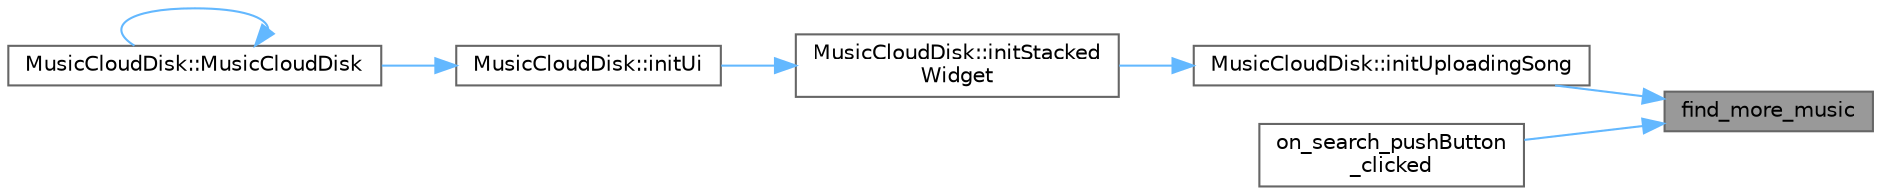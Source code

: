digraph "find_more_music"
{
 // LATEX_PDF_SIZE
  bgcolor="transparent";
  edge [fontname=Helvetica,fontsize=10,labelfontname=Helvetica,labelfontsize=10];
  node [fontname=Helvetica,fontsize=10,shape=box,height=0.2,width=0.4];
  rankdir="RL";
  Node1 [id="Node000001",label="find_more_music",height=0.2,width=0.4,color="gray40", fillcolor="grey60", style="filled", fontcolor="black",tooltip="搜索更多音乐信号"];
  Node1 -> Node2 [id="edge1_Node000001_Node000002",dir="back",color="steelblue1",style="solid",tooltip=" "];
  Node2 [id="Node000002",label="MusicCloudDisk::initUploadingSong",height=0.2,width=0.4,color="grey40", fillcolor="white", style="filled",URL="$class_music_cloud_disk.html#a4362bbb91a783e74a68308cd288113f4",tooltip="初始化正在上传歌曲界面"];
  Node2 -> Node3 [id="edge2_Node000002_Node000003",dir="back",color="steelblue1",style="solid",tooltip=" "];
  Node3 [id="Node000003",label="MusicCloudDisk::initStacked\lWidget",height=0.2,width=0.4,color="grey40", fillcolor="white", style="filled",URL="$class_music_cloud_disk.html#a0880fc715278119401b0b218adc8ade6",tooltip="初始化堆栈窗口"];
  Node3 -> Node4 [id="edge3_Node000003_Node000004",dir="back",color="steelblue1",style="solid",tooltip=" "];
  Node4 [id="Node000004",label="MusicCloudDisk::initUi",height=0.2,width=0.4,color="grey40", fillcolor="white", style="filled",URL="$class_music_cloud_disk.html#afba6e95967cc3eb25fd518f7bde6ec04",tooltip="初始化界面"];
  Node4 -> Node5 [id="edge4_Node000004_Node000005",dir="back",color="steelblue1",style="solid",tooltip=" "];
  Node5 [id="Node000005",label="MusicCloudDisk::MusicCloudDisk",height=0.2,width=0.4,color="grey40", fillcolor="white", style="filled",URL="$class_music_cloud_disk.html#afa69b1618886c136af9ebb6e47d95468",tooltip="构造函数，初始化云端歌曲界面"];
  Node5 -> Node5 [id="edge5_Node000005_Node000005",dir="back",color="steelblue1",style="solid",tooltip=" "];
  Node1 -> Node6 [id="edge6_Node000001_Node000006",dir="back",color="steelblue1",style="solid",tooltip=" "];
  Node6 [id="Node000006",label="on_search_pushButton\l_clicked",height=0.2,width=0.4,color="grey40", fillcolor="white", style="filled",URL="$class_uploading_song.html#a1d814602ac0752be104e51235985a6c5",tooltip="搜索按钮点击槽函数"];
}
